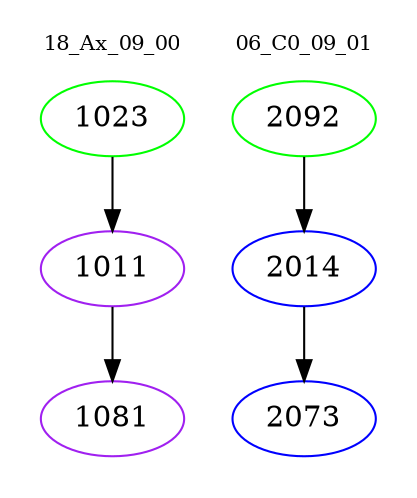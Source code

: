 digraph{
subgraph cluster_0 {
color = white
label = "18_Ax_09_00";
fontsize=10;
T0_1023 [label="1023", color="green"]
T0_1023 -> T0_1011 [color="black"]
T0_1011 [label="1011", color="purple"]
T0_1011 -> T0_1081 [color="black"]
T0_1081 [label="1081", color="purple"]
}
subgraph cluster_1 {
color = white
label = "06_C0_09_01";
fontsize=10;
T1_2092 [label="2092", color="green"]
T1_2092 -> T1_2014 [color="black"]
T1_2014 [label="2014", color="blue"]
T1_2014 -> T1_2073 [color="black"]
T1_2073 [label="2073", color="blue"]
}
}
